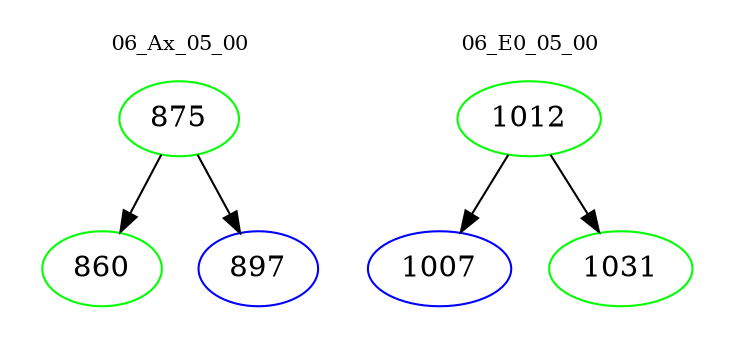 digraph{
subgraph cluster_0 {
color = white
label = "06_Ax_05_00";
fontsize=10;
T0_875 [label="875", color="green"]
T0_875 -> T0_860 [color="black"]
T0_860 [label="860", color="green"]
T0_875 -> T0_897 [color="black"]
T0_897 [label="897", color="blue"]
}
subgraph cluster_1 {
color = white
label = "06_E0_05_00";
fontsize=10;
T1_1012 [label="1012", color="green"]
T1_1012 -> T1_1007 [color="black"]
T1_1007 [label="1007", color="blue"]
T1_1012 -> T1_1031 [color="black"]
T1_1031 [label="1031", color="green"]
}
}
